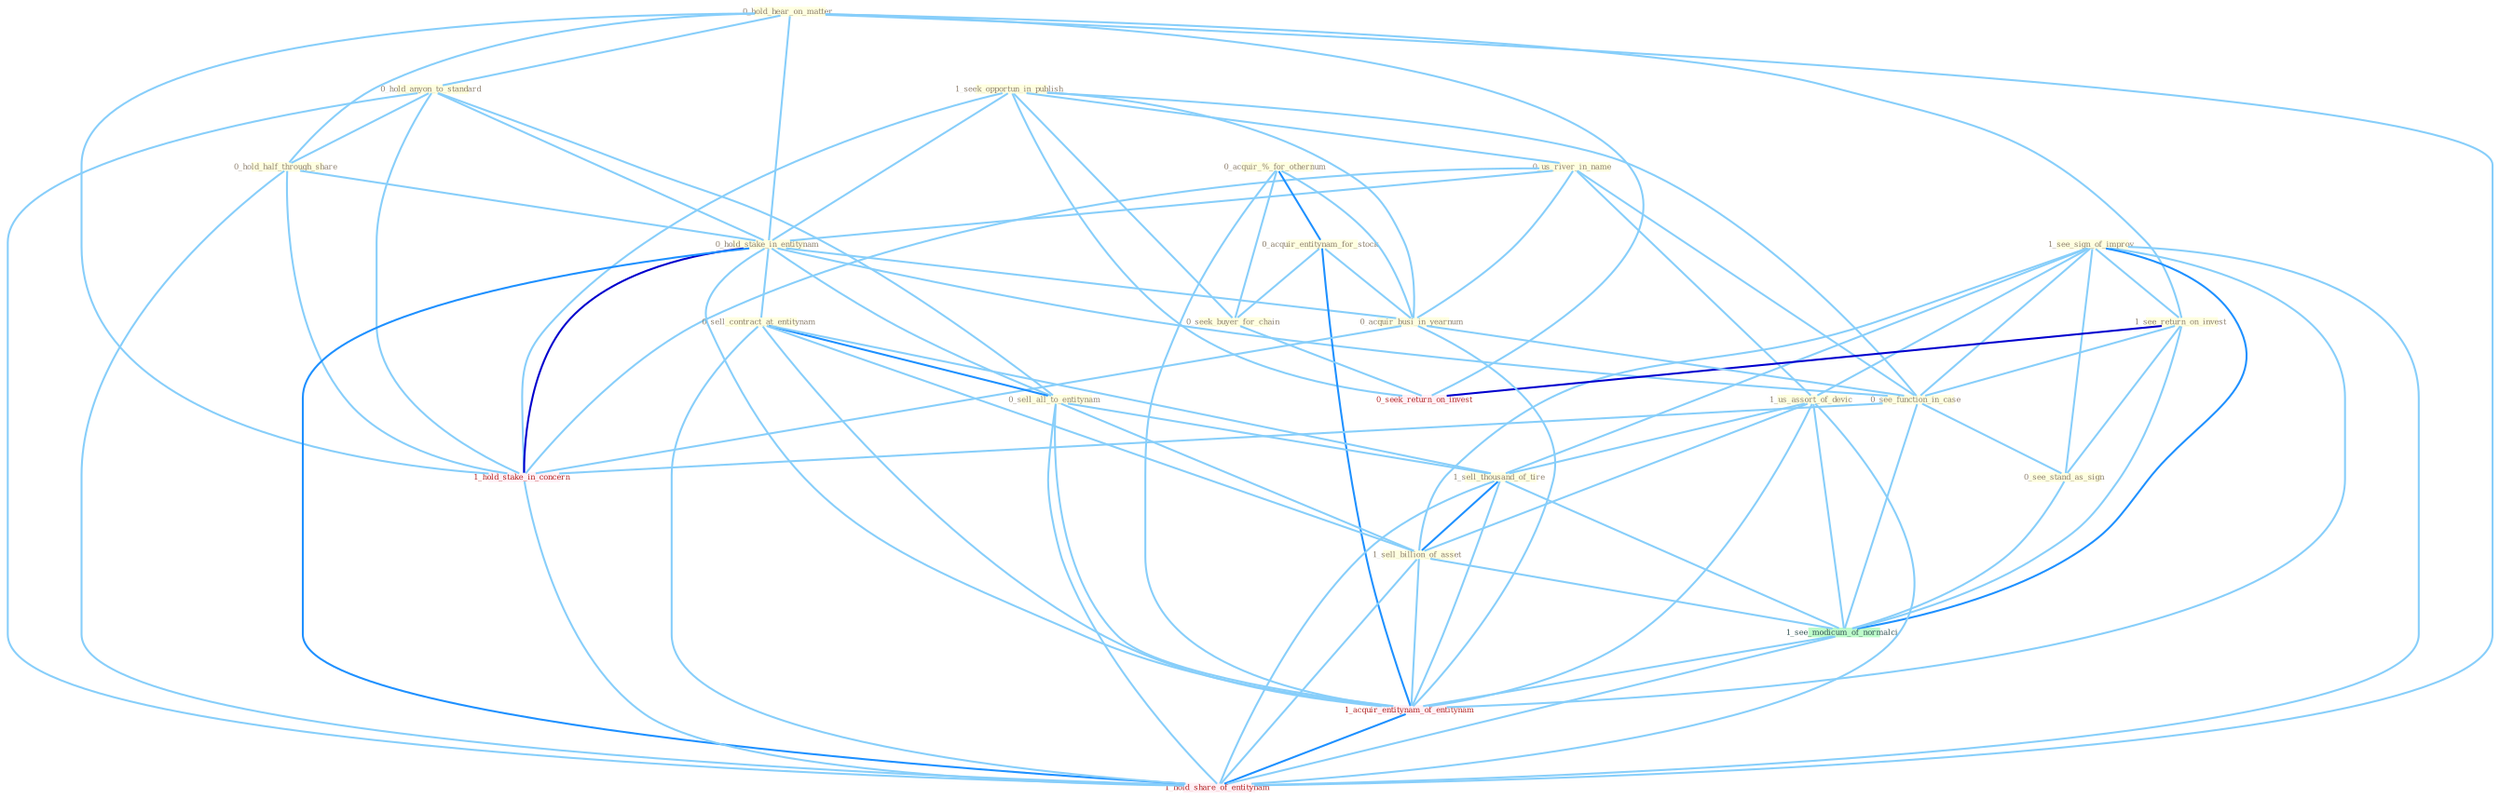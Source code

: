 Graph G{ 
    node
    [shape=polygon,style=filled,width=.5,height=.06,color="#BDFCC9",fixedsize=true,fontsize=4,
    fontcolor="#2f4f4f"];
    {node
    [color="#ffffe0", fontcolor="#8b7d6b"] "0_hold_hear_on_matter " "0_hold_anyon_to_standard " "1_seek_opportun_in_publish " "0_us_river_in_name " "0_hold_half_through_share " "0_acquir_%_for_othernum " "0_hold_stake_in_entitynam " "0_acquir_entitynam_for_stock " "1_see_sign_of_improv " "1_see_return_on_invest " "0_acquir_busi_in_yearnum " "0_see_function_in_case " "0_seek_buyer_for_chain " "0_see_stand_as_sign " "1_us_assort_of_devic " "0_sell_contract_at_entitynam " "0_sell_all_to_entitynam " "1_sell_thousand_of_tire " "1_sell_billion_of_asset "}
{node [color="#fff0f5", fontcolor="#b22222"] "1_hold_stake_in_concern " "0_seek_return_on_invest " "1_acquir_entitynam_of_entitynam " "1_hold_share_of_entitynam "}
edge [color="#B0E2FF"];

	"0_hold_hear_on_matter " -- "0_hold_anyon_to_standard " [w="1", color="#87cefa" ];
	"0_hold_hear_on_matter " -- "0_hold_half_through_share " [w="1", color="#87cefa" ];
	"0_hold_hear_on_matter " -- "0_hold_stake_in_entitynam " [w="1", color="#87cefa" ];
	"0_hold_hear_on_matter " -- "1_see_return_on_invest " [w="1", color="#87cefa" ];
	"0_hold_hear_on_matter " -- "1_hold_stake_in_concern " [w="1", color="#87cefa" ];
	"0_hold_hear_on_matter " -- "0_seek_return_on_invest " [w="1", color="#87cefa" ];
	"0_hold_hear_on_matter " -- "1_hold_share_of_entitynam " [w="1", color="#87cefa" ];
	"0_hold_anyon_to_standard " -- "0_hold_half_through_share " [w="1", color="#87cefa" ];
	"0_hold_anyon_to_standard " -- "0_hold_stake_in_entitynam " [w="1", color="#87cefa" ];
	"0_hold_anyon_to_standard " -- "0_sell_all_to_entitynam " [w="1", color="#87cefa" ];
	"0_hold_anyon_to_standard " -- "1_hold_stake_in_concern " [w="1", color="#87cefa" ];
	"0_hold_anyon_to_standard " -- "1_hold_share_of_entitynam " [w="1", color="#87cefa" ];
	"1_seek_opportun_in_publish " -- "0_us_river_in_name " [w="1", color="#87cefa" ];
	"1_seek_opportun_in_publish " -- "0_hold_stake_in_entitynam " [w="1", color="#87cefa" ];
	"1_seek_opportun_in_publish " -- "0_acquir_busi_in_yearnum " [w="1", color="#87cefa" ];
	"1_seek_opportun_in_publish " -- "0_see_function_in_case " [w="1", color="#87cefa" ];
	"1_seek_opportun_in_publish " -- "0_seek_buyer_for_chain " [w="1", color="#87cefa" ];
	"1_seek_opportun_in_publish " -- "1_hold_stake_in_concern " [w="1", color="#87cefa" ];
	"1_seek_opportun_in_publish " -- "0_seek_return_on_invest " [w="1", color="#87cefa" ];
	"0_us_river_in_name " -- "0_hold_stake_in_entitynam " [w="1", color="#87cefa" ];
	"0_us_river_in_name " -- "0_acquir_busi_in_yearnum " [w="1", color="#87cefa" ];
	"0_us_river_in_name " -- "0_see_function_in_case " [w="1", color="#87cefa" ];
	"0_us_river_in_name " -- "1_us_assort_of_devic " [w="1", color="#87cefa" ];
	"0_us_river_in_name " -- "1_hold_stake_in_concern " [w="1", color="#87cefa" ];
	"0_hold_half_through_share " -- "0_hold_stake_in_entitynam " [w="1", color="#87cefa" ];
	"0_hold_half_through_share " -- "1_hold_stake_in_concern " [w="1", color="#87cefa" ];
	"0_hold_half_through_share " -- "1_hold_share_of_entitynam " [w="1", color="#87cefa" ];
	"0_acquir_%_for_othernum " -- "0_acquir_entitynam_for_stock " [w="2", color="#1e90ff" , len=0.8];
	"0_acquir_%_for_othernum " -- "0_acquir_busi_in_yearnum " [w="1", color="#87cefa" ];
	"0_acquir_%_for_othernum " -- "0_seek_buyer_for_chain " [w="1", color="#87cefa" ];
	"0_acquir_%_for_othernum " -- "1_acquir_entitynam_of_entitynam " [w="1", color="#87cefa" ];
	"0_hold_stake_in_entitynam " -- "0_acquir_busi_in_yearnum " [w="1", color="#87cefa" ];
	"0_hold_stake_in_entitynam " -- "0_see_function_in_case " [w="1", color="#87cefa" ];
	"0_hold_stake_in_entitynam " -- "0_sell_contract_at_entitynam " [w="1", color="#87cefa" ];
	"0_hold_stake_in_entitynam " -- "0_sell_all_to_entitynam " [w="1", color="#87cefa" ];
	"0_hold_stake_in_entitynam " -- "1_hold_stake_in_concern " [w="3", color="#0000cd" , len=0.6];
	"0_hold_stake_in_entitynam " -- "1_acquir_entitynam_of_entitynam " [w="1", color="#87cefa" ];
	"0_hold_stake_in_entitynam " -- "1_hold_share_of_entitynam " [w="2", color="#1e90ff" , len=0.8];
	"0_acquir_entitynam_for_stock " -- "0_acquir_busi_in_yearnum " [w="1", color="#87cefa" ];
	"0_acquir_entitynam_for_stock " -- "0_seek_buyer_for_chain " [w="1", color="#87cefa" ];
	"0_acquir_entitynam_for_stock " -- "1_acquir_entitynam_of_entitynam " [w="2", color="#1e90ff" , len=0.8];
	"1_see_sign_of_improv " -- "1_see_return_on_invest " [w="1", color="#87cefa" ];
	"1_see_sign_of_improv " -- "0_see_function_in_case " [w="1", color="#87cefa" ];
	"1_see_sign_of_improv " -- "0_see_stand_as_sign " [w="1", color="#87cefa" ];
	"1_see_sign_of_improv " -- "1_us_assort_of_devic " [w="1", color="#87cefa" ];
	"1_see_sign_of_improv " -- "1_sell_thousand_of_tire " [w="1", color="#87cefa" ];
	"1_see_sign_of_improv " -- "1_sell_billion_of_asset " [w="1", color="#87cefa" ];
	"1_see_sign_of_improv " -- "1_see_modicum_of_normalci " [w="2", color="#1e90ff" , len=0.8];
	"1_see_sign_of_improv " -- "1_acquir_entitynam_of_entitynam " [w="1", color="#87cefa" ];
	"1_see_sign_of_improv " -- "1_hold_share_of_entitynam " [w="1", color="#87cefa" ];
	"1_see_return_on_invest " -- "0_see_function_in_case " [w="1", color="#87cefa" ];
	"1_see_return_on_invest " -- "0_see_stand_as_sign " [w="1", color="#87cefa" ];
	"1_see_return_on_invest " -- "0_seek_return_on_invest " [w="3", color="#0000cd" , len=0.6];
	"1_see_return_on_invest " -- "1_see_modicum_of_normalci " [w="1", color="#87cefa" ];
	"0_acquir_busi_in_yearnum " -- "0_see_function_in_case " [w="1", color="#87cefa" ];
	"0_acquir_busi_in_yearnum " -- "1_hold_stake_in_concern " [w="1", color="#87cefa" ];
	"0_acquir_busi_in_yearnum " -- "1_acquir_entitynam_of_entitynam " [w="1", color="#87cefa" ];
	"0_see_function_in_case " -- "0_see_stand_as_sign " [w="1", color="#87cefa" ];
	"0_see_function_in_case " -- "1_hold_stake_in_concern " [w="1", color="#87cefa" ];
	"0_see_function_in_case " -- "1_see_modicum_of_normalci " [w="1", color="#87cefa" ];
	"0_seek_buyer_for_chain " -- "0_seek_return_on_invest " [w="1", color="#87cefa" ];
	"0_see_stand_as_sign " -- "1_see_modicum_of_normalci " [w="1", color="#87cefa" ];
	"1_us_assort_of_devic " -- "1_sell_thousand_of_tire " [w="1", color="#87cefa" ];
	"1_us_assort_of_devic " -- "1_sell_billion_of_asset " [w="1", color="#87cefa" ];
	"1_us_assort_of_devic " -- "1_see_modicum_of_normalci " [w="1", color="#87cefa" ];
	"1_us_assort_of_devic " -- "1_acquir_entitynam_of_entitynam " [w="1", color="#87cefa" ];
	"1_us_assort_of_devic " -- "1_hold_share_of_entitynam " [w="1", color="#87cefa" ];
	"0_sell_contract_at_entitynam " -- "0_sell_all_to_entitynam " [w="2", color="#1e90ff" , len=0.8];
	"0_sell_contract_at_entitynam " -- "1_sell_thousand_of_tire " [w="1", color="#87cefa" ];
	"0_sell_contract_at_entitynam " -- "1_sell_billion_of_asset " [w="1", color="#87cefa" ];
	"0_sell_contract_at_entitynam " -- "1_acquir_entitynam_of_entitynam " [w="1", color="#87cefa" ];
	"0_sell_contract_at_entitynam " -- "1_hold_share_of_entitynam " [w="1", color="#87cefa" ];
	"0_sell_all_to_entitynam " -- "1_sell_thousand_of_tire " [w="1", color="#87cefa" ];
	"0_sell_all_to_entitynam " -- "1_sell_billion_of_asset " [w="1", color="#87cefa" ];
	"0_sell_all_to_entitynam " -- "1_acquir_entitynam_of_entitynam " [w="1", color="#87cefa" ];
	"0_sell_all_to_entitynam " -- "1_hold_share_of_entitynam " [w="1", color="#87cefa" ];
	"1_sell_thousand_of_tire " -- "1_sell_billion_of_asset " [w="2", color="#1e90ff" , len=0.8];
	"1_sell_thousand_of_tire " -- "1_see_modicum_of_normalci " [w="1", color="#87cefa" ];
	"1_sell_thousand_of_tire " -- "1_acquir_entitynam_of_entitynam " [w="1", color="#87cefa" ];
	"1_sell_thousand_of_tire " -- "1_hold_share_of_entitynam " [w="1", color="#87cefa" ];
	"1_sell_billion_of_asset " -- "1_see_modicum_of_normalci " [w="1", color="#87cefa" ];
	"1_sell_billion_of_asset " -- "1_acquir_entitynam_of_entitynam " [w="1", color="#87cefa" ];
	"1_sell_billion_of_asset " -- "1_hold_share_of_entitynam " [w="1", color="#87cefa" ];
	"1_hold_stake_in_concern " -- "1_hold_share_of_entitynam " [w="1", color="#87cefa" ];
	"1_see_modicum_of_normalci " -- "1_acquir_entitynam_of_entitynam " [w="1", color="#87cefa" ];
	"1_see_modicum_of_normalci " -- "1_hold_share_of_entitynam " [w="1", color="#87cefa" ];
	"1_acquir_entitynam_of_entitynam " -- "1_hold_share_of_entitynam " [w="2", color="#1e90ff" , len=0.8];
}